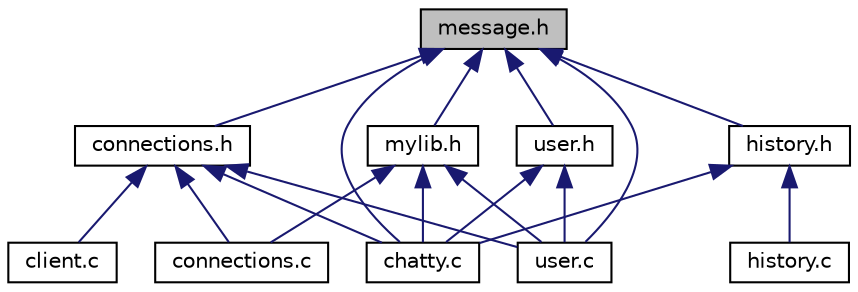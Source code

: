digraph "message.h"
{
  edge [fontname="Helvetica",fontsize="10",labelfontname="Helvetica",labelfontsize="10"];
  node [fontname="Helvetica",fontsize="10",shape=record];
  Node1 [label="message.h",height=0.2,width=0.4,color="black", fillcolor="grey75", style="filled", fontcolor="black"];
  Node1 -> Node2 [dir="back",color="midnightblue",fontsize="10",style="solid"];
  Node2 [label="mylib.h",height=0.2,width=0.4,color="black", fillcolor="white", style="filled",URL="$mylib_8h.html",tooltip="Contiene librerie delle funzioni implementate in chatty.c. "];
  Node2 -> Node3 [dir="back",color="midnightblue",fontsize="10",style="solid"];
  Node3 [label="chatty.c",height=0.2,width=0.4,color="black", fillcolor="white", style="filled",URL="$chatty_8c.html",tooltip="File principale del server chatterbox. "];
  Node2 -> Node4 [dir="back",color="midnightblue",fontsize="10",style="solid"];
  Node4 [label="connections.c",height=0.2,width=0.4,color="black", fillcolor="white", style="filled",URL="$connections_8c.html",tooltip="contiene implementazione funzioni dichiarate in connections.h "];
  Node2 -> Node5 [dir="back",color="midnightblue",fontsize="10",style="solid"];
  Node5 [label="user.c",height=0.2,width=0.4,color="black", fillcolor="white", style="filled",URL="$user_8c.html",tooltip="Contiene implementazione funzioni dichiarate in user.h. "];
  Node1 -> Node3 [dir="back",color="midnightblue",fontsize="10",style="solid"];
  Node1 -> Node6 [dir="back",color="midnightblue",fontsize="10",style="solid"];
  Node6 [label="connections.h",height=0.2,width=0.4,color="black", fillcolor="white", style="filled",URL="$connections_8h_source.html"];
  Node6 -> Node3 [dir="back",color="midnightblue",fontsize="10",style="solid"];
  Node6 -> Node7 [dir="back",color="midnightblue",fontsize="10",style="solid"];
  Node7 [label="client.c",height=0.2,width=0.4,color="black", fillcolor="white", style="filled",URL="$client_8c.html",tooltip="Semplice client di test. "];
  Node6 -> Node4 [dir="back",color="midnightblue",fontsize="10",style="solid"];
  Node6 -> Node5 [dir="back",color="midnightblue",fontsize="10",style="solid"];
  Node1 -> Node8 [dir="back",color="midnightblue",fontsize="10",style="solid"];
  Node8 [label="user.h",height=0.2,width=0.4,color="black", fillcolor="white", style="filled",URL="$user_8h.html",tooltip="Contiene librerie delle funzioni implementate in history.c. "];
  Node8 -> Node3 [dir="back",color="midnightblue",fontsize="10",style="solid"];
  Node8 -> Node5 [dir="back",color="midnightblue",fontsize="10",style="solid"];
  Node1 -> Node9 [dir="back",color="midnightblue",fontsize="10",style="solid"];
  Node9 [label="history.h",height=0.2,width=0.4,color="black", fillcolor="white", style="filled",URL="$history_8h_source.html"];
  Node9 -> Node3 [dir="back",color="midnightblue",fontsize="10",style="solid"];
  Node9 -> Node10 [dir="back",color="midnightblue",fontsize="10",style="solid"];
  Node10 [label="history.c",height=0.2,width=0.4,color="black", fillcolor="white", style="filled",URL="$history_8c.html",tooltip="Contiene implementazione funzioni dichiarate in history.h. "];
  Node1 -> Node5 [dir="back",color="midnightblue",fontsize="10",style="solid"];
}
